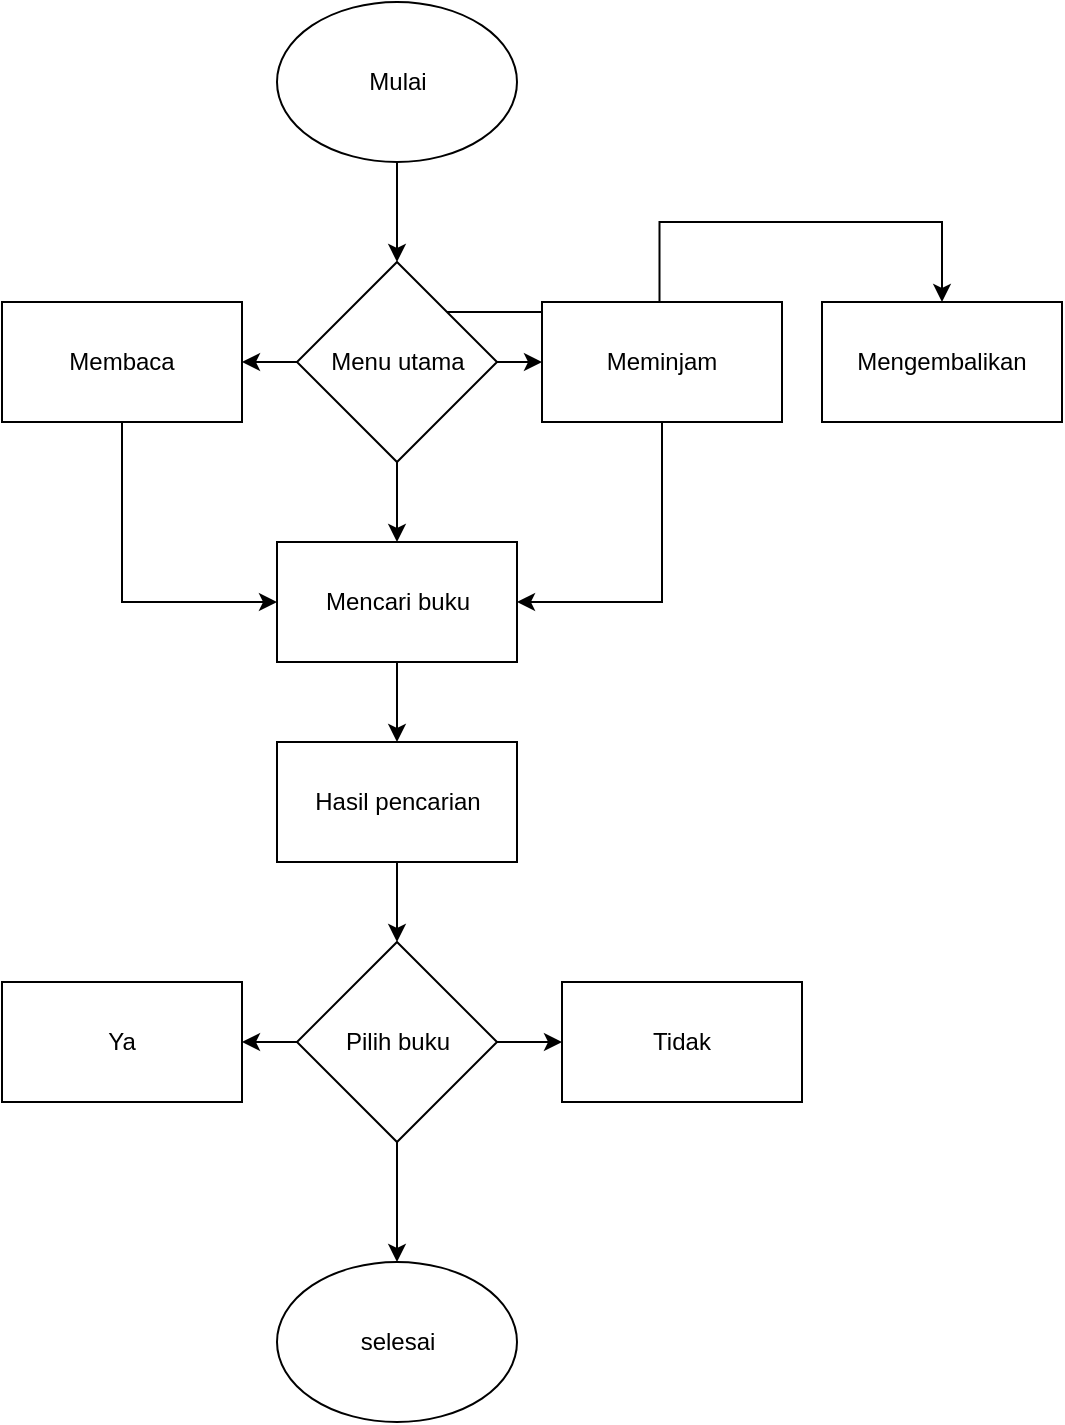<mxfile version="24.7.12">
  <diagram id="C5RBs43oDa-KdzZeNtuy" name="Page-1">
    <mxGraphModel dx="1434" dy="772" grid="1" gridSize="10" guides="1" tooltips="1" connect="1" arrows="1" fold="1" page="1" pageScale="1" pageWidth="827" pageHeight="1169" math="0" shadow="0">
      <root>
        <mxCell id="WIyWlLk6GJQsqaUBKTNV-0" />
        <mxCell id="WIyWlLk6GJQsqaUBKTNV-1" parent="WIyWlLk6GJQsqaUBKTNV-0" />
        <mxCell id="nwrLR2B_rie_Z9jBXdej-2" style="edgeStyle=orthogonalEdgeStyle;rounded=0;orthogonalLoop=1;jettySize=auto;html=1;exitX=0.5;exitY=1;exitDx=0;exitDy=0;entryX=0.5;entryY=0;entryDx=0;entryDy=0;" edge="1" parent="WIyWlLk6GJQsqaUBKTNV-1" source="UuX250BPfMBqZ1j2QzMZ-26" target="UuX250BPfMBqZ1j2QzMZ-35">
          <mxGeometry relative="1" as="geometry" />
        </mxCell>
        <mxCell id="UuX250BPfMBqZ1j2QzMZ-26" value="Mulai" style="ellipse;whiteSpace=wrap;html=1;" parent="WIyWlLk6GJQsqaUBKTNV-1" vertex="1">
          <mxGeometry x="367.5" y="50" width="120" height="80" as="geometry" />
        </mxCell>
        <mxCell id="nwrLR2B_rie_Z9jBXdej-3" style="edgeStyle=orthogonalEdgeStyle;rounded=0;orthogonalLoop=1;jettySize=auto;html=1;exitX=0.5;exitY=1;exitDx=0;exitDy=0;entryX=0;entryY=0.5;entryDx=0;entryDy=0;" edge="1" parent="WIyWlLk6GJQsqaUBKTNV-1" source="UuX250BPfMBqZ1j2QzMZ-34" target="UuX250BPfMBqZ1j2QzMZ-47">
          <mxGeometry relative="1" as="geometry" />
        </mxCell>
        <mxCell id="UuX250BPfMBqZ1j2QzMZ-34" value="Membaca" style="rounded=0;whiteSpace=wrap;html=1;" parent="WIyWlLk6GJQsqaUBKTNV-1" vertex="1">
          <mxGeometry x="230" y="200" width="120" height="60" as="geometry" />
        </mxCell>
        <mxCell id="UuX250BPfMBqZ1j2QzMZ-44" style="edgeStyle=orthogonalEdgeStyle;rounded=0;orthogonalLoop=1;jettySize=auto;html=1;exitX=1;exitY=0.5;exitDx=0;exitDy=0;entryX=0;entryY=0.5;entryDx=0;entryDy=0;" parent="WIyWlLk6GJQsqaUBKTNV-1" source="UuX250BPfMBqZ1j2QzMZ-35" target="UuX250BPfMBqZ1j2QzMZ-36" edge="1">
          <mxGeometry relative="1" as="geometry" />
        </mxCell>
        <mxCell id="UuX250BPfMBqZ1j2QzMZ-45" style="edgeStyle=orthogonalEdgeStyle;rounded=0;orthogonalLoop=1;jettySize=auto;html=1;exitX=0;exitY=0.5;exitDx=0;exitDy=0;entryX=1;entryY=0.5;entryDx=0;entryDy=0;" parent="WIyWlLk6GJQsqaUBKTNV-1" source="UuX250BPfMBqZ1j2QzMZ-35" target="UuX250BPfMBqZ1j2QzMZ-34" edge="1">
          <mxGeometry relative="1" as="geometry" />
        </mxCell>
        <mxCell id="UuX250BPfMBqZ1j2QzMZ-46" style="edgeStyle=orthogonalEdgeStyle;rounded=0;orthogonalLoop=1;jettySize=auto;html=1;exitX=1;exitY=0;exitDx=0;exitDy=0;entryX=0.5;entryY=0;entryDx=0;entryDy=0;" parent="WIyWlLk6GJQsqaUBKTNV-1" source="UuX250BPfMBqZ1j2QzMZ-35" target="UuX250BPfMBqZ1j2QzMZ-37" edge="1">
          <mxGeometry relative="1" as="geometry" />
        </mxCell>
        <mxCell id="UuX250BPfMBqZ1j2QzMZ-52" style="edgeStyle=orthogonalEdgeStyle;rounded=0;orthogonalLoop=1;jettySize=auto;html=1;exitX=0.5;exitY=1;exitDx=0;exitDy=0;entryX=0.5;entryY=0;entryDx=0;entryDy=0;" parent="WIyWlLk6GJQsqaUBKTNV-1" source="UuX250BPfMBqZ1j2QzMZ-35" target="UuX250BPfMBqZ1j2QzMZ-47" edge="1">
          <mxGeometry relative="1" as="geometry" />
        </mxCell>
        <mxCell id="UuX250BPfMBqZ1j2QzMZ-35" value="Menu utama" style="rhombus;whiteSpace=wrap;html=1;" parent="WIyWlLk6GJQsqaUBKTNV-1" vertex="1">
          <mxGeometry x="377.5" y="180" width="100" height="100" as="geometry" />
        </mxCell>
        <mxCell id="nwrLR2B_rie_Z9jBXdej-4" style="edgeStyle=orthogonalEdgeStyle;rounded=0;orthogonalLoop=1;jettySize=auto;html=1;exitX=0.5;exitY=1;exitDx=0;exitDy=0;entryX=1;entryY=0.5;entryDx=0;entryDy=0;" edge="1" parent="WIyWlLk6GJQsqaUBKTNV-1" source="UuX250BPfMBqZ1j2QzMZ-36" target="UuX250BPfMBqZ1j2QzMZ-47">
          <mxGeometry relative="1" as="geometry" />
        </mxCell>
        <mxCell id="UuX250BPfMBqZ1j2QzMZ-36" value="Meminjam" style="rounded=0;whiteSpace=wrap;html=1;" parent="WIyWlLk6GJQsqaUBKTNV-1" vertex="1">
          <mxGeometry x="500" y="200" width="120" height="60" as="geometry" />
        </mxCell>
        <mxCell id="UuX250BPfMBqZ1j2QzMZ-37" value="Mengembalikan" style="rounded=0;whiteSpace=wrap;html=1;" parent="WIyWlLk6GJQsqaUBKTNV-1" vertex="1">
          <mxGeometry x="640" y="200" width="120" height="60" as="geometry" />
        </mxCell>
        <mxCell id="UuX250BPfMBqZ1j2QzMZ-53" style="edgeStyle=orthogonalEdgeStyle;rounded=0;orthogonalLoop=1;jettySize=auto;html=1;exitX=0.5;exitY=1;exitDx=0;exitDy=0;entryX=0.5;entryY=0;entryDx=0;entryDy=0;" parent="WIyWlLk6GJQsqaUBKTNV-1" source="UuX250BPfMBqZ1j2QzMZ-47" target="UuX250BPfMBqZ1j2QzMZ-48" edge="1">
          <mxGeometry relative="1" as="geometry" />
        </mxCell>
        <mxCell id="UuX250BPfMBqZ1j2QzMZ-47" value="Mencari buku" style="rounded=0;whiteSpace=wrap;html=1;" parent="WIyWlLk6GJQsqaUBKTNV-1" vertex="1">
          <mxGeometry x="367.5" y="320" width="120" height="60" as="geometry" />
        </mxCell>
        <mxCell id="UuX250BPfMBqZ1j2QzMZ-54" style="edgeStyle=orthogonalEdgeStyle;rounded=0;orthogonalLoop=1;jettySize=auto;html=1;exitX=0.5;exitY=1;exitDx=0;exitDy=0;entryX=0.5;entryY=0;entryDx=0;entryDy=0;" parent="WIyWlLk6GJQsqaUBKTNV-1" source="UuX250BPfMBqZ1j2QzMZ-48" target="UuX250BPfMBqZ1j2QzMZ-49" edge="1">
          <mxGeometry relative="1" as="geometry" />
        </mxCell>
        <mxCell id="UuX250BPfMBqZ1j2QzMZ-48" value="Hasil pencarian" style="rounded=0;whiteSpace=wrap;html=1;" parent="WIyWlLk6GJQsqaUBKTNV-1" vertex="1">
          <mxGeometry x="367.5" y="420" width="120" height="60" as="geometry" />
        </mxCell>
        <mxCell id="UuX250BPfMBqZ1j2QzMZ-57" style="edgeStyle=orthogonalEdgeStyle;rounded=0;orthogonalLoop=1;jettySize=auto;html=1;exitX=1;exitY=0.5;exitDx=0;exitDy=0;entryX=0;entryY=0.5;entryDx=0;entryDy=0;" parent="WIyWlLk6GJQsqaUBKTNV-1" source="UuX250BPfMBqZ1j2QzMZ-49" target="UuX250BPfMBqZ1j2QzMZ-50" edge="1">
          <mxGeometry relative="1" as="geometry" />
        </mxCell>
        <mxCell id="UuX250BPfMBqZ1j2QzMZ-58" style="edgeStyle=orthogonalEdgeStyle;rounded=0;orthogonalLoop=1;jettySize=auto;html=1;exitX=0;exitY=0.5;exitDx=0;exitDy=0;" parent="WIyWlLk6GJQsqaUBKTNV-1" source="UuX250BPfMBqZ1j2QzMZ-49" target="UuX250BPfMBqZ1j2QzMZ-51" edge="1">
          <mxGeometry relative="1" as="geometry" />
        </mxCell>
        <mxCell id="UuX250BPfMBqZ1j2QzMZ-59" style="edgeStyle=orthogonalEdgeStyle;rounded=0;orthogonalLoop=1;jettySize=auto;html=1;exitX=0.5;exitY=1;exitDx=0;exitDy=0;" parent="WIyWlLk6GJQsqaUBKTNV-1" source="UuX250BPfMBqZ1j2QzMZ-49" target="UuX250BPfMBqZ1j2QzMZ-56" edge="1">
          <mxGeometry relative="1" as="geometry" />
        </mxCell>
        <mxCell id="UuX250BPfMBqZ1j2QzMZ-49" value="Pilih buku" style="rhombus;whiteSpace=wrap;html=1;" parent="WIyWlLk6GJQsqaUBKTNV-1" vertex="1">
          <mxGeometry x="377.5" y="520" width="100" height="100" as="geometry" />
        </mxCell>
        <mxCell id="UuX250BPfMBqZ1j2QzMZ-50" value="Tidak" style="rounded=0;whiteSpace=wrap;html=1;" parent="WIyWlLk6GJQsqaUBKTNV-1" vertex="1">
          <mxGeometry x="510" y="540" width="120" height="60" as="geometry" />
        </mxCell>
        <mxCell id="UuX250BPfMBqZ1j2QzMZ-51" value="Ya" style="rounded=0;whiteSpace=wrap;html=1;" parent="WIyWlLk6GJQsqaUBKTNV-1" vertex="1">
          <mxGeometry x="230" y="540" width="120" height="60" as="geometry" />
        </mxCell>
        <mxCell id="UuX250BPfMBqZ1j2QzMZ-56" value="selesai" style="ellipse;whiteSpace=wrap;html=1;" parent="WIyWlLk6GJQsqaUBKTNV-1" vertex="1">
          <mxGeometry x="367.5" y="680" width="120" height="80" as="geometry" />
        </mxCell>
      </root>
    </mxGraphModel>
  </diagram>
</mxfile>
